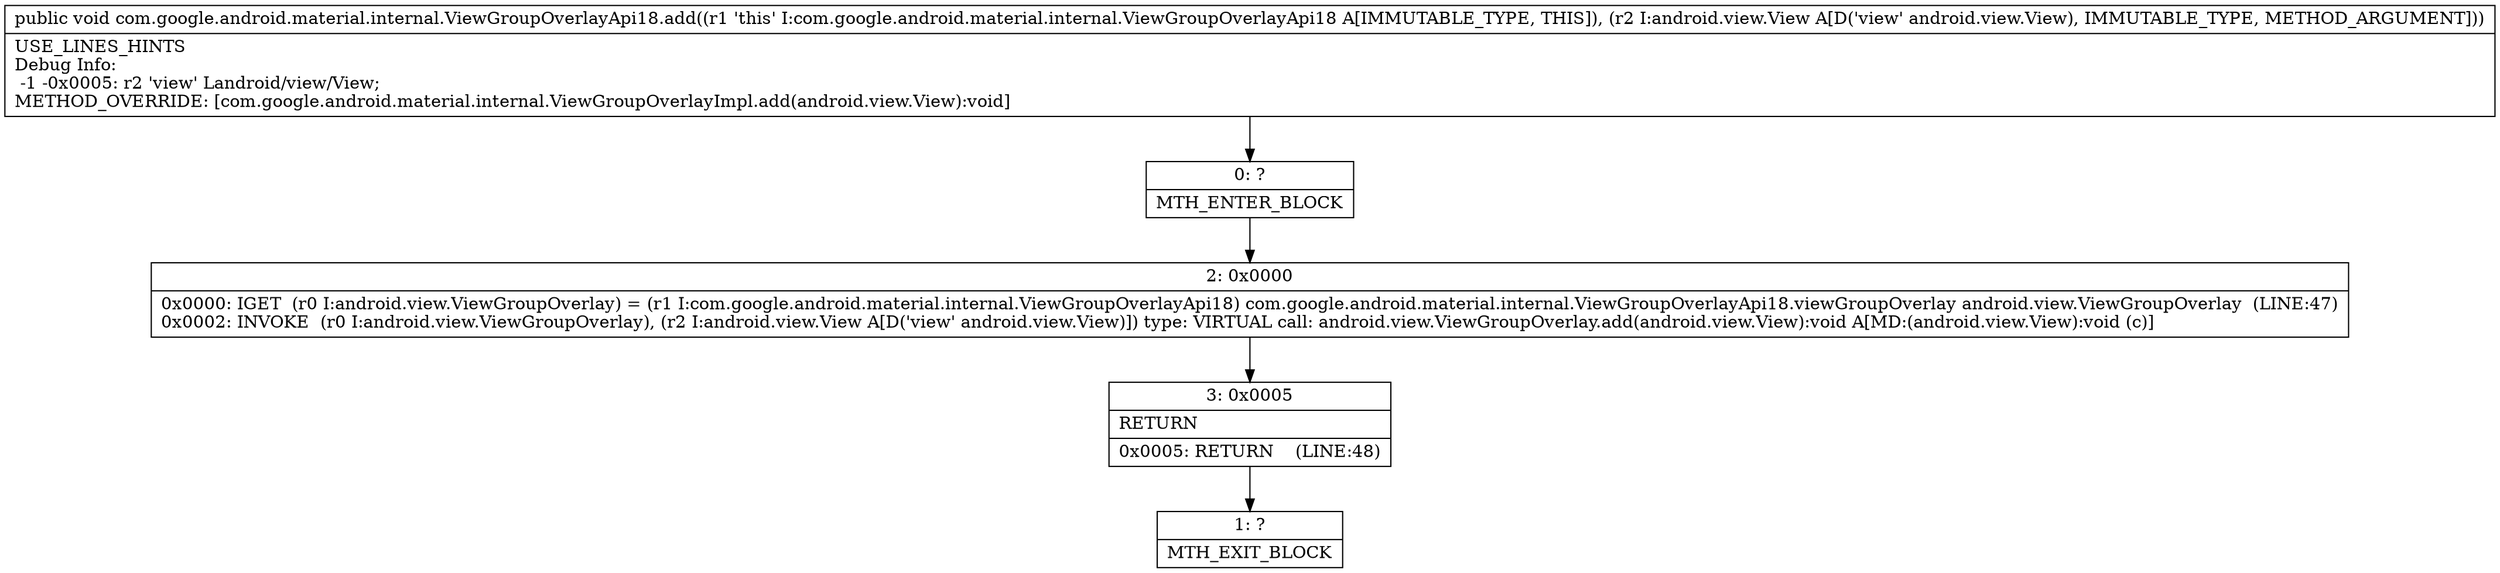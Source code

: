 digraph "CFG forcom.google.android.material.internal.ViewGroupOverlayApi18.add(Landroid\/view\/View;)V" {
Node_0 [shape=record,label="{0\:\ ?|MTH_ENTER_BLOCK\l}"];
Node_2 [shape=record,label="{2\:\ 0x0000|0x0000: IGET  (r0 I:android.view.ViewGroupOverlay) = (r1 I:com.google.android.material.internal.ViewGroupOverlayApi18) com.google.android.material.internal.ViewGroupOverlayApi18.viewGroupOverlay android.view.ViewGroupOverlay  (LINE:47)\l0x0002: INVOKE  (r0 I:android.view.ViewGroupOverlay), (r2 I:android.view.View A[D('view' android.view.View)]) type: VIRTUAL call: android.view.ViewGroupOverlay.add(android.view.View):void A[MD:(android.view.View):void (c)]\l}"];
Node_3 [shape=record,label="{3\:\ 0x0005|RETURN\l|0x0005: RETURN    (LINE:48)\l}"];
Node_1 [shape=record,label="{1\:\ ?|MTH_EXIT_BLOCK\l}"];
MethodNode[shape=record,label="{public void com.google.android.material.internal.ViewGroupOverlayApi18.add((r1 'this' I:com.google.android.material.internal.ViewGroupOverlayApi18 A[IMMUTABLE_TYPE, THIS]), (r2 I:android.view.View A[D('view' android.view.View), IMMUTABLE_TYPE, METHOD_ARGUMENT]))  | USE_LINES_HINTS\lDebug Info:\l  \-1 \-0x0005: r2 'view' Landroid\/view\/View;\lMETHOD_OVERRIDE: [com.google.android.material.internal.ViewGroupOverlayImpl.add(android.view.View):void]\l}"];
MethodNode -> Node_0;Node_0 -> Node_2;
Node_2 -> Node_3;
Node_3 -> Node_1;
}

